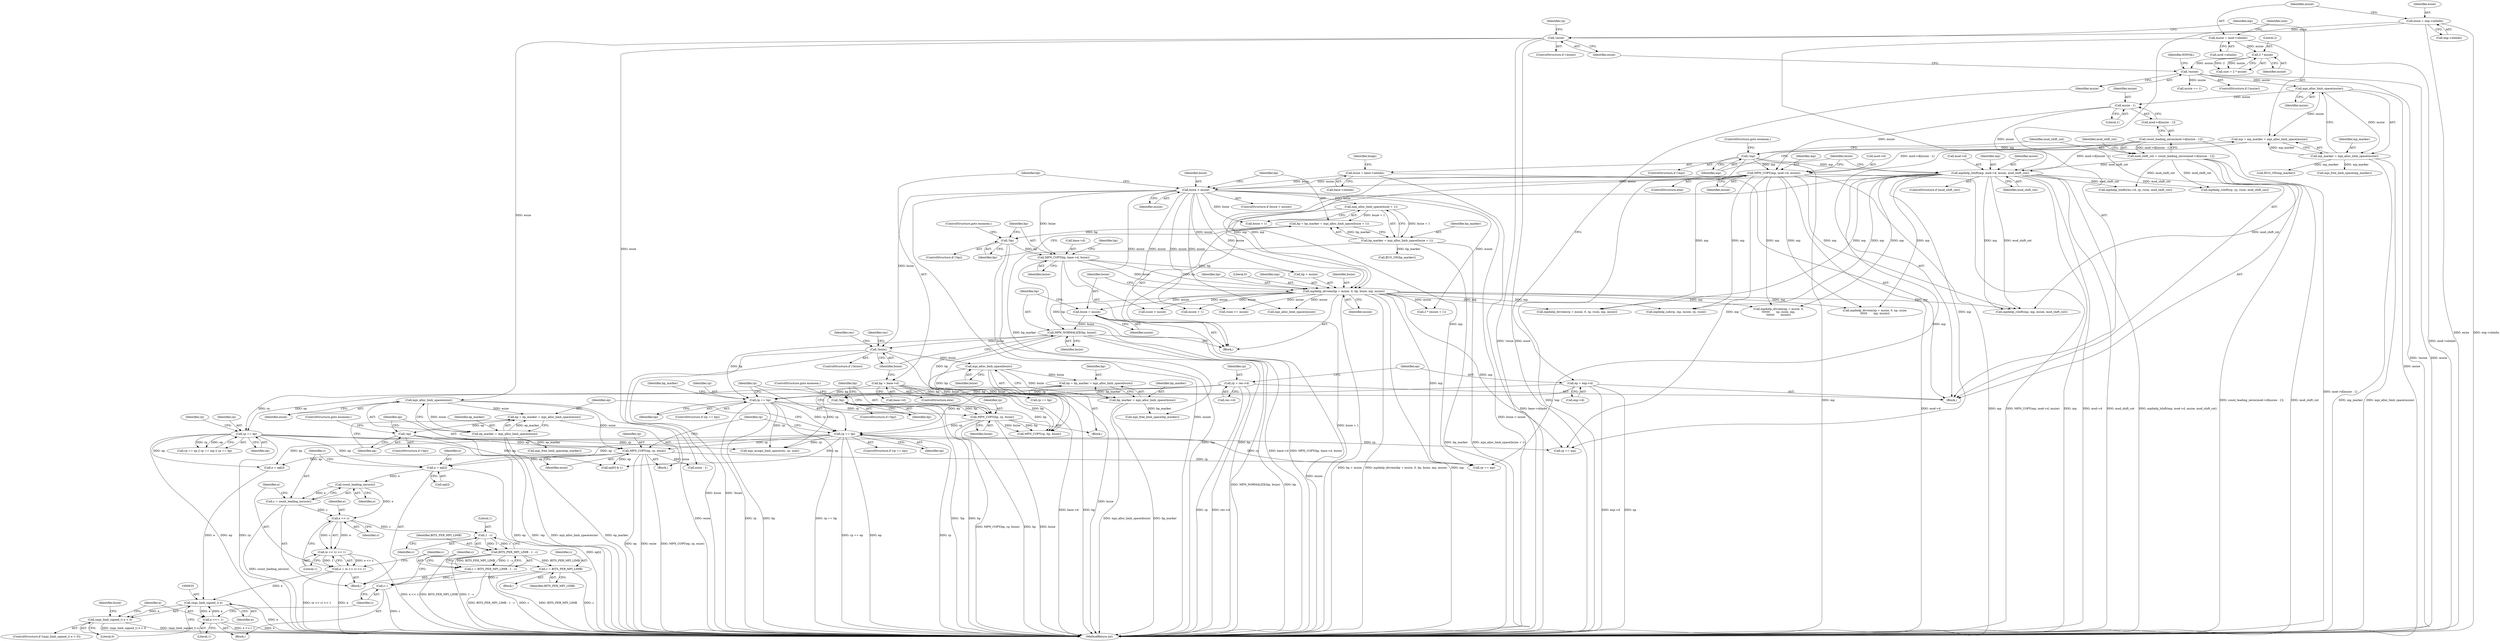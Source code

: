 digraph "0_linux_f5527fffff3f002b0a6b376163613b82f69de073@array" {
"1000513" [label="(Call,e = ep[i])"];
"1000435" [label="(Call,MPN_COPY(ep, rp, esize))"];
"1000432" [label="(Call,!ep)"];
"1000425" [label="(Call,ep = ep_marker = mpi_alloc_limb_space(esize))"];
"1000427" [label="(Call,ep_marker = mpi_alloc_limb_space(esize))"];
"1000429" [label="(Call,mpi_alloc_limb_space(esize))"];
"1000215" [label="(Call,!esize)"];
"1000173" [label="(Call,esize = exp->nlimbs)"];
"1000421" [label="(Call,rp == ep)"];
"1000400" [label="(Call,rp == bp)"];
"1000198" [label="(Call,rp = res->d)"];
"1000332" [label="(Call,bp = base->d)"];
"1000328" [label="(Call,MPN_NORMALIZE(bp, bsize))"];
"1000316" [label="(Call,mpihelp_divrem(bp + msize, 0, bp, bsize, mp, msize))"];
"1000310" [label="(Call,MPN_COPY(bp, base->d, bsize))"];
"1000307" [label="(Call,!bp)"];
"1000298" [label="(Call,bp = bp_marker = mpi_alloc_limb_space(bsize + 1))"];
"1000300" [label="(Call,bp_marker = mpi_alloc_limb_space(bsize + 1))"];
"1000302" [label="(Call,mpi_alloc_limb_space(bsize + 1))"];
"1000294" [label="(Call,bsize > msize)"];
"1000283" [label="(Call,bsize = base->nlimbs)"];
"1000277" [label="(Call,MPN_COPY(mp, mod->d, msize))"];
"1000254" [label="(Call,!mp)"];
"1000247" [label="(Call,mp = mp_marker = mpi_alloc_limb_space(msize))"];
"1000249" [label="(Call,mp_marker = mpi_alloc_limb_space(msize))"];
"1000251" [label="(Call,mpi_alloc_limb_space(msize))"];
"1000209" [label="(Call,!msize)"];
"1000185" [label="(Call,2 * msize)"];
"1000178" [label="(Call,msize = mod->nlimbs)"];
"1000259" [label="(Call,count_leading_zeros(mod->d[msize - 1]))"];
"1000264" [label="(Call,msize - 1)"];
"1000269" [label="(Call,mpihelp_lshift(mp, mod->d, msize, mod_shift_cnt))"];
"1000257" [label="(Call,mod_shift_cnt = count_leading_zeros(mod->d[msize - 1]))"];
"1000325" [label="(Call,bsize = msize)"];
"1000416" [label="(Call,MPN_COPY(bp, rp, bsize))"];
"1000413" [label="(Call,!bp)"];
"1000406" [label="(Call,bp = bp_marker = mpi_alloc_limb_space(bsize))"];
"1000408" [label="(Call,bp_marker = mpi_alloc_limb_space(bsize))"];
"1000410" [label="(Call,mpi_alloc_limb_space(bsize))"];
"1000338" [label="(Call,!bsize)"];
"1000203" [label="(Call,ep = exp->d)"];
"1000361" [label="(Call,rp == ep)"];
"1000520" [label="(Call,count_leading_zeros(e))"];
"1000518" [label="(Call,c = count_leading_zeros(e))"];
"1000525" [label="(Call,e << c)"];
"1000524" [label="(Call,(e << c) << 1)"];
"1000522" [label="(Call,e = (e << c) << 1)"];
"1000634" [label="(Call,(mpi_limb_signed_t) e)"];
"1000633" [label="(Call,(mpi_limb_signed_t) e < 0)"];
"1000705" [label="(Call,e <<= 1)"];
"1000533" [label="(Call,1 - c)"];
"1000531" [label="(Call,BITS_PER_MPI_LIMB - 1 - c)"];
"1000529" [label="(Call,c = BITS_PER_MPI_LIMB - 1 - c)"];
"1000708" [label="(Call,c--)"];
"1000722" [label="(Call,c = BITS_PER_MPI_LIMB)"];
"1000510" [label="(Call,esize - 1)"];
"1000297" [label="(Block,)"];
"1000310" [label="(Call,MPN_COPY(bp, base->d, bsize))"];
"1000839" [label="(Call,mpi_assign_limb_space(res, rp, size))"];
"1000318" [label="(Identifier,bp)"];
"1000333" [label="(Identifier,bp)"];
"1000633" [label="(Call,(mpi_limb_signed_t) e < 0)"];
"1000416" [label="(Call,MPN_COPY(bp, rp, bsize))"];
"1000427" [label="(Call,ep_marker = mpi_alloc_limb_space(esize))"];
"1000540" [label="(Block,)"];
"1000321" [label="(Identifier,bp)"];
"1000524" [label="(Call,(e << c) << 1)"];
"1000440" [label="(Call,rp == mp)"];
"1000324" [label="(Identifier,msize)"];
"1000708" [label="(Call,c--)"];
"1000434" [label="(ControlStructure,goto enomem;)"];
"1000420" [label="(ControlStructure,if (rp == ep))"];
"1000328" [label="(Call,MPN_NORMALIZE(bp, bsize))"];
"1000520" [label="(Call,count_leading_zeros(e))"];
"1000325" [label="(Call,bsize = msize)"];
"1000268" [label="(Identifier,mod_shift_cnt)"];
"1000337" [label="(ControlStructure,if (!bsize))"];
"1000264" [label="(Call,msize - 1)"];
"1000209" [label="(Call,!msize)"];
"1000312" [label="(Call,base->d)"];
"1000343" [label="(Identifier,res)"];
"1000295" [label="(Identifier,bsize)"];
"1000707" [label="(Literal,1)"];
"1000259" [label="(Call,count_leading_zeros(mod->d[msize - 1]))"];
"1000311" [label="(Identifier,bp)"];
"1000441" [label="(Identifier,rp)"];
"1000306" [label="(ControlStructure,if (!bp))"];
"1000293" [label="(ControlStructure,if (bsize > msize))"];
"1000681" [label="(Call,mpihelp_divrem(xp + msize, 0,\n\t\t\t\t\t\t\t       xp, xsize, mp,\n\t\t\t\t\t\t\t       msize))"];
"1000421" [label="(Call,rp == ep)"];
"1000706" [label="(Identifier,e)"];
"1000414" [label="(Identifier,bp)"];
"1000253" [label="(ControlStructure,if (!mp))"];
"1000248" [label="(Identifier,mp)"];
"1000730" [label="(Call,mpihelp_lshift(res->d, rp, rsize, mod_shift_cnt))"];
"1000515" [label="(Call,ep[i])"];
"1000608" [label="(Call,mpihelp_divrem(xp + msize, 0, xp, xsize,\n\t\t\t\t\t\t       mp, msize))"];
"1000724" [label="(Identifier,BITS_PER_MPI_LIMB)"];
"1000277" [label="(Call,MPN_COPY(mp, mod->d, msize))"];
"1000199" [label="(Identifier,rp)"];
"1000320" [label="(Literal,0)"];
"1000436" [label="(Identifier,ep)"];
"1000402" [label="(Identifier,bp)"];
"1000183" [label="(Call,size = 2 * msize)"];
"1000204" [label="(Identifier,ep)"];
"1000184" [label="(Identifier,size)"];
"1000428" [label="(Identifier,ep_marker)"];
"1000400" [label="(Call,rp == bp)"];
"1000535" [label="(Identifier,c)"];
"1000323" [label="(Identifier,mp)"];
"1000717" [label="(Call,e = ep[i])"];
"1000425" [label="(Call,ep = ep_marker = mpi_alloc_limb_space(esize))"];
"1000338" [label="(Call,!bsize)"];
"1000178" [label="(Call,msize = mod->nlimbs)"];
"1000723" [label="(Identifier,c)"];
"1000632" [label="(ControlStructure,if ((mpi_limb_signed_t) e < 0))"];
"1000437" [label="(Identifier,rp)"];
"1000422" [label="(Identifier,rp)"];
"1000317" [label="(Call,bp + msize)"];
"1000410" [label="(Call,mpi_alloc_limb_space(bsize))"];
"1000203" [label="(Call,ep = exp->d)"];
"1000432" [label="(Call,!ep)"];
"1000405" [label="(Identifier,bp_marker)"];
"1000255" [label="(Identifier,mp)"];
"1000187" [label="(Identifier,msize)"];
"1000413" [label="(Call,!bp)"];
"1000636" [label="(Identifier,e)"];
"1000332" [label="(Call,bp = base->d)"];
"1000528" [label="(Literal,1)"];
"1000294" [label="(Call,bsize > msize)"];
"1000604" [label="(Call,xsize > msize)"];
"1000539" [label="(Identifier,c)"];
"1000269" [label="(Call,mpihelp_lshift(mp, mod->d, msize, mod_shift_cnt))"];
"1000265" [label="(Identifier,msize)"];
"1000258" [label="(Identifier,mod_shift_cnt)"];
"1000302" [label="(Call,mpi_alloc_limb_space(bsize + 1))"];
"1000251" [label="(Call,mpi_alloc_limb_space(msize))"];
"1000360" [label="(Call,rp == ep || rp == mp || rp == bp)"];
"1000339" [label="(Identifier,bsize)"];
"1000500" [label="(Call,ep[0] & 1)"];
"1000174" [label="(Identifier,esize)"];
"1000518" [label="(Call,c = count_leading_zeros(e))"];
"1000530" [label="(Identifier,c)"];
"1000522" [label="(Call,e = (e << c) << 1)"];
"1000634" [label="(Call,(mpi_limb_signed_t) e)"];
"1000521" [label="(Identifier,e)"];
"1000423" [label="(Identifier,ep)"];
"1000215" [label="(Call,!esize)"];
"1000330" [label="(Identifier,bsize)"];
"1000300" [label="(Call,bp_marker = mpi_alloc_limb_space(bsize + 1))"];
"1000180" [label="(Call,mod->nlimbs)"];
"1000208" [label="(ControlStructure,if (!msize))"];
"1000361" [label="(Call,rp == ep)"];
"1000185" [label="(Call,2 * msize)"];
"1000802" [label="(Call,mpihelp_rshift(mp, mp, msize, mod_shift_cnt))"];
"1000275" [label="(Identifier,mod_shift_cnt)"];
"1000533" [label="(Call,1 - c)"];
"1000426" [label="(Identifier,ep)"];
"1000252" [label="(Identifier,msize)"];
"1000514" [label="(Identifier,e)"];
"1000368" [label="(Call,rp == bp)"];
"1000523" [label="(Identifier,e)"];
"1000770" [label="(Call,mpihelp_divrem(rp + msize, 0, rp, rsize, mp, msize))"];
"1000362" [label="(Identifier,rp)"];
"1000399" [label="(ControlStructure,if (rp == bp))"];
"1000267" [label="(ControlStructure,if (mod_shift_cnt))"];
"1000460" [label="(Call,MPN_COPY(rp, bp, bsize))"];
"1000424" [label="(Block,)"];
"1000531" [label="(Call,BITS_PER_MPI_LIMB - 1 - c)"];
"1000279" [label="(Call,mod->d)"];
"1000213" [label="(Identifier,EINVAL)"];
"1000534" [label="(Literal,1)"];
"1000433" [label="(Identifier,ep)"];
"1000418" [label="(Identifier,rp)"];
"1000637" [label="(Literal,0)"];
"1000283" [label="(Call,bsize = base->nlimbs)"];
"1000200" [label="(Call,res->d)"];
"1000315" [label="(Identifier,bsize)"];
"1000431" [label="(ControlStructure,if (!ep))"];
"1000401" [label="(Identifier,rp)"];
"1000210" [label="(Identifier,msize)"];
"1000407" [label="(Identifier,bp)"];
"1000366" [label="(Identifier,rp)"];
"1000276" [label="(ControlStructure,else)"];
"1000355" [label="(Identifier,res)"];
"1000301" [label="(Identifier,bp_marker)"];
"1000303" [label="(Call,bsize + 1)"];
"1000334" [label="(Call,base->d)"];
"1000220" [label="(Identifier,rp)"];
"1000444" [label="(Call,BUG_ON(mp_marker))"];
"1000299" [label="(Identifier,bp)"];
"1000403" [label="(Block,)"];
"1000766" [label="(Call,rsize >= msize)"];
"1000412" [label="(ControlStructure,if (!bp))"];
"1000298" [label="(Call,bp = bp_marker = mpi_alloc_limb_space(bsize + 1))"];
"1000408" [label="(Call,bp_marker = mpi_alloc_limb_space(bsize))"];
"1000205" [label="(Call,exp->d)"];
"1000526" [label="(Identifier,e)"];
"1000247" [label="(Call,mp = mp_marker = mpi_alloc_limb_space(msize))"];
"1000529" [label="(Call,c = BITS_PER_MPI_LIMB - 1 - c)"];
"1000316" [label="(Call,mpihelp_divrem(bp + msize, 0, bp, bsize, mp, msize))"];
"1000417" [label="(Identifier,bp)"];
"1000430" [label="(Identifier,esize)"];
"1000124" [label="(Block,)"];
"1000179" [label="(Identifier,msize)"];
"1000450" [label="(Call,mpi_alloc_limb_space(msize))"];
"1000296" [label="(Identifier,msize)"];
"1000513" [label="(Call,e = ep[i])"];
"1000271" [label="(Call,mod->d)"];
"1000527" [label="(Identifier,c)"];
"1000532" [label="(Identifier,BITS_PER_MPI_LIMB)"];
"1000722" [label="(Call,c = BITS_PER_MPI_LIMB)"];
"1000216" [label="(Identifier,esize)"];
"1000807" [label="(Call,mpihelp_sub(rp, mp, msize, rp, rsize))"];
"1000525" [label="(Call,e << c)"];
"1000641" [label="(Identifier,bsize)"];
"1000309" [label="(ControlStructure,goto enomem;)"];
"1000278" [label="(Identifier,mp)"];
"1000331" [label="(ControlStructure,else)"];
"1000429" [label="(Call,mpi_alloc_limb_space(esize))"];
"1000175" [label="(Call,exp->nlimbs)"];
"1000438" [label="(Identifier,esize)"];
"1000705" [label="(Call,e <<= 1)"];
"1000250" [label="(Identifier,mp_marker)"];
"1000784" [label="(Call,mpihelp_rshift(rp, rp, rsize, mod_shift_cnt))"];
"1000365" [label="(Call,rp == mp)"];
"1000260" [label="(Call,mod->d[msize - 1])"];
"1000411" [label="(Identifier,bsize)"];
"1000482" [label="(Call,2 * (msize + 1))"];
"1000435" [label="(Call,MPN_COPY(ep, rp, esize))"];
"1000329" [label="(Identifier,bp)"];
"1000186" [label="(Literal,2)"];
"1000256" [label="(ControlStructure,goto enomem;)"];
"1000406" [label="(Call,bp = bp_marker = mpi_alloc_limb_space(bsize))"];
"1000519" [label="(Identifier,c)"];
"1000853" [label="(Call,mpi_free_limb_space(ep_marker))"];
"1000270" [label="(Identifier,mp)"];
"1000173" [label="(Call,esize = exp->nlimbs)"];
"1000322" [label="(Identifier,bsize)"];
"1000198" [label="(Call,rp = res->d)"];
"1000484" [label="(Call,msize + 1)"];
"1000404" [label="(Call,BUG_ON(bp_marker))"];
"1000257" [label="(Call,mod_shift_cnt = count_leading_zeros(mod->d[msize - 1]))"];
"1000326" [label="(Identifier,bsize)"];
"1000363" [label="(Identifier,ep)"];
"1000307" [label="(Call,!bp)"];
"1000470" [label="(Block,)"];
"1000284" [label="(Identifier,bsize)"];
"1000409" [label="(Identifier,bp_marker)"];
"1000849" [label="(Call,mpi_free_limb_space(bp_marker))"];
"1000214" [label="(ControlStructure,if (!esize))"];
"1000266" [label="(Literal,1)"];
"1000865" [label="(MethodReturn,int)"];
"1000249" [label="(Call,mp_marker = mpi_alloc_limb_space(msize))"];
"1000229" [label="(Call,msize == 1)"];
"1000285" [label="(Call,base->nlimbs)"];
"1000327" [label="(Identifier,msize)"];
"1000308" [label="(Identifier,bp)"];
"1000415" [label="(ControlStructure,goto enomem;)"];
"1000845" [label="(Call,mpi_free_limb_space(mp_marker))"];
"1000537" [label="(Block,)"];
"1000289" [label="(Identifier,bsign)"];
"1000419" [label="(Identifier,bsize)"];
"1000254" [label="(Call,!mp)"];
"1000274" [label="(Identifier,msize)"];
"1000709" [label="(Identifier,c)"];
"1000282" [label="(Identifier,msize)"];
"1000513" -> "1000470"  [label="AST: "];
"1000513" -> "1000515"  [label="CFG: "];
"1000514" -> "1000513"  [label="AST: "];
"1000515" -> "1000513"  [label="AST: "];
"1000519" -> "1000513"  [label="CFG: "];
"1000513" -> "1000865"  [label="DDG: ep[i]"];
"1000435" -> "1000513"  [label="DDG: ep"];
"1000421" -> "1000513"  [label="DDG: ep"];
"1000361" -> "1000513"  [label="DDG: ep"];
"1000513" -> "1000520"  [label="DDG: e"];
"1000435" -> "1000424"  [label="AST: "];
"1000435" -> "1000438"  [label="CFG: "];
"1000436" -> "1000435"  [label="AST: "];
"1000437" -> "1000435"  [label="AST: "];
"1000438" -> "1000435"  [label="AST: "];
"1000441" -> "1000435"  [label="CFG: "];
"1000435" -> "1000865"  [label="DDG: ep"];
"1000435" -> "1000865"  [label="DDG: esize"];
"1000435" -> "1000865"  [label="DDG: MPN_COPY(ep, rp, esize)"];
"1000432" -> "1000435"  [label="DDG: ep"];
"1000421" -> "1000435"  [label="DDG: rp"];
"1000429" -> "1000435"  [label="DDG: esize"];
"1000435" -> "1000440"  [label="DDG: rp"];
"1000435" -> "1000500"  [label="DDG: ep"];
"1000435" -> "1000510"  [label="DDG: esize"];
"1000435" -> "1000717"  [label="DDG: ep"];
"1000432" -> "1000431"  [label="AST: "];
"1000432" -> "1000433"  [label="CFG: "];
"1000433" -> "1000432"  [label="AST: "];
"1000434" -> "1000432"  [label="CFG: "];
"1000436" -> "1000432"  [label="CFG: "];
"1000432" -> "1000865"  [label="DDG: !ep"];
"1000432" -> "1000865"  [label="DDG: ep"];
"1000425" -> "1000432"  [label="DDG: ep"];
"1000425" -> "1000424"  [label="AST: "];
"1000425" -> "1000427"  [label="CFG: "];
"1000426" -> "1000425"  [label="AST: "];
"1000427" -> "1000425"  [label="AST: "];
"1000433" -> "1000425"  [label="CFG: "];
"1000427" -> "1000425"  [label="DDG: ep_marker"];
"1000429" -> "1000425"  [label="DDG: esize"];
"1000427" -> "1000429"  [label="CFG: "];
"1000428" -> "1000427"  [label="AST: "];
"1000429" -> "1000427"  [label="AST: "];
"1000427" -> "1000865"  [label="DDG: ep_marker"];
"1000427" -> "1000865"  [label="DDG: mpi_alloc_limb_space(esize)"];
"1000429" -> "1000427"  [label="DDG: esize"];
"1000427" -> "1000853"  [label="DDG: ep_marker"];
"1000429" -> "1000430"  [label="CFG: "];
"1000430" -> "1000429"  [label="AST: "];
"1000429" -> "1000865"  [label="DDG: esize"];
"1000215" -> "1000429"  [label="DDG: esize"];
"1000215" -> "1000214"  [label="AST: "];
"1000215" -> "1000216"  [label="CFG: "];
"1000216" -> "1000215"  [label="AST: "];
"1000220" -> "1000215"  [label="CFG: "];
"1000248" -> "1000215"  [label="CFG: "];
"1000215" -> "1000865"  [label="DDG: esize"];
"1000215" -> "1000865"  [label="DDG: !esize"];
"1000173" -> "1000215"  [label="DDG: esize"];
"1000215" -> "1000510"  [label="DDG: esize"];
"1000173" -> "1000124"  [label="AST: "];
"1000173" -> "1000175"  [label="CFG: "];
"1000174" -> "1000173"  [label="AST: "];
"1000175" -> "1000173"  [label="AST: "];
"1000179" -> "1000173"  [label="CFG: "];
"1000173" -> "1000865"  [label="DDG: exp->nlimbs"];
"1000173" -> "1000865"  [label="DDG: esize"];
"1000421" -> "1000420"  [label="AST: "];
"1000421" -> "1000423"  [label="CFG: "];
"1000422" -> "1000421"  [label="AST: "];
"1000423" -> "1000421"  [label="AST: "];
"1000426" -> "1000421"  [label="CFG: "];
"1000441" -> "1000421"  [label="CFG: "];
"1000421" -> "1000865"  [label="DDG: ep"];
"1000421" -> "1000865"  [label="DDG: rp"];
"1000421" -> "1000865"  [label="DDG: rp == ep"];
"1000400" -> "1000421"  [label="DDG: rp"];
"1000416" -> "1000421"  [label="DDG: rp"];
"1000203" -> "1000421"  [label="DDG: ep"];
"1000421" -> "1000440"  [label="DDG: rp"];
"1000421" -> "1000500"  [label="DDG: ep"];
"1000421" -> "1000717"  [label="DDG: ep"];
"1000421" -> "1000839"  [label="DDG: rp"];
"1000400" -> "1000399"  [label="AST: "];
"1000400" -> "1000402"  [label="CFG: "];
"1000401" -> "1000400"  [label="AST: "];
"1000402" -> "1000400"  [label="AST: "];
"1000405" -> "1000400"  [label="CFG: "];
"1000422" -> "1000400"  [label="CFG: "];
"1000400" -> "1000865"  [label="DDG: rp"];
"1000400" -> "1000865"  [label="DDG: bp"];
"1000400" -> "1000865"  [label="DDG: rp == bp"];
"1000198" -> "1000400"  [label="DDG: rp"];
"1000332" -> "1000400"  [label="DDG: bp"];
"1000328" -> "1000400"  [label="DDG: bp"];
"1000400" -> "1000416"  [label="DDG: rp"];
"1000400" -> "1000460"  [label="DDG: bp"];
"1000400" -> "1000839"  [label="DDG: rp"];
"1000198" -> "1000124"  [label="AST: "];
"1000198" -> "1000200"  [label="CFG: "];
"1000199" -> "1000198"  [label="AST: "];
"1000200" -> "1000198"  [label="AST: "];
"1000204" -> "1000198"  [label="CFG: "];
"1000198" -> "1000865"  [label="DDG: res->d"];
"1000198" -> "1000865"  [label="DDG: rp"];
"1000198" -> "1000361"  [label="DDG: rp"];
"1000198" -> "1000839"  [label="DDG: rp"];
"1000332" -> "1000331"  [label="AST: "];
"1000332" -> "1000334"  [label="CFG: "];
"1000333" -> "1000332"  [label="AST: "];
"1000334" -> "1000332"  [label="AST: "];
"1000339" -> "1000332"  [label="CFG: "];
"1000332" -> "1000865"  [label="DDG: base->d"];
"1000332" -> "1000865"  [label="DDG: bp"];
"1000332" -> "1000368"  [label="DDG: bp"];
"1000332" -> "1000460"  [label="DDG: bp"];
"1000328" -> "1000297"  [label="AST: "];
"1000328" -> "1000330"  [label="CFG: "];
"1000329" -> "1000328"  [label="AST: "];
"1000330" -> "1000328"  [label="AST: "];
"1000339" -> "1000328"  [label="CFG: "];
"1000328" -> "1000865"  [label="DDG: MPN_NORMALIZE(bp, bsize)"];
"1000328" -> "1000865"  [label="DDG: bp"];
"1000316" -> "1000328"  [label="DDG: bp"];
"1000325" -> "1000328"  [label="DDG: bsize"];
"1000328" -> "1000338"  [label="DDG: bsize"];
"1000328" -> "1000368"  [label="DDG: bp"];
"1000328" -> "1000460"  [label="DDG: bp"];
"1000316" -> "1000297"  [label="AST: "];
"1000316" -> "1000324"  [label="CFG: "];
"1000317" -> "1000316"  [label="AST: "];
"1000320" -> "1000316"  [label="AST: "];
"1000321" -> "1000316"  [label="AST: "];
"1000322" -> "1000316"  [label="AST: "];
"1000323" -> "1000316"  [label="AST: "];
"1000324" -> "1000316"  [label="AST: "];
"1000326" -> "1000316"  [label="CFG: "];
"1000316" -> "1000865"  [label="DDG: mpihelp_divrem(bp + msize, 0, bp, bsize, mp, msize)"];
"1000316" -> "1000865"  [label="DDG: mp"];
"1000316" -> "1000865"  [label="DDG: bp + msize"];
"1000310" -> "1000316"  [label="DDG: bp"];
"1000310" -> "1000316"  [label="DDG: bsize"];
"1000294" -> "1000316"  [label="DDG: msize"];
"1000277" -> "1000316"  [label="DDG: mp"];
"1000269" -> "1000316"  [label="DDG: mp"];
"1000316" -> "1000325"  [label="DDG: msize"];
"1000316" -> "1000365"  [label="DDG: mp"];
"1000316" -> "1000440"  [label="DDG: mp"];
"1000316" -> "1000450"  [label="DDG: msize"];
"1000316" -> "1000482"  [label="DDG: msize"];
"1000316" -> "1000484"  [label="DDG: msize"];
"1000316" -> "1000604"  [label="DDG: msize"];
"1000316" -> "1000608"  [label="DDG: mp"];
"1000316" -> "1000681"  [label="DDG: mp"];
"1000316" -> "1000766"  [label="DDG: msize"];
"1000316" -> "1000770"  [label="DDG: mp"];
"1000316" -> "1000802"  [label="DDG: mp"];
"1000316" -> "1000807"  [label="DDG: mp"];
"1000310" -> "1000297"  [label="AST: "];
"1000310" -> "1000315"  [label="CFG: "];
"1000311" -> "1000310"  [label="AST: "];
"1000312" -> "1000310"  [label="AST: "];
"1000315" -> "1000310"  [label="AST: "];
"1000318" -> "1000310"  [label="CFG: "];
"1000310" -> "1000865"  [label="DDG: MPN_COPY(bp, base->d, bsize)"];
"1000310" -> "1000865"  [label="DDG: base->d"];
"1000307" -> "1000310"  [label="DDG: bp"];
"1000294" -> "1000310"  [label="DDG: bsize"];
"1000310" -> "1000317"  [label="DDG: bp"];
"1000307" -> "1000306"  [label="AST: "];
"1000307" -> "1000308"  [label="CFG: "];
"1000308" -> "1000307"  [label="AST: "];
"1000309" -> "1000307"  [label="CFG: "];
"1000311" -> "1000307"  [label="CFG: "];
"1000307" -> "1000865"  [label="DDG: !bp"];
"1000307" -> "1000865"  [label="DDG: bp"];
"1000298" -> "1000307"  [label="DDG: bp"];
"1000298" -> "1000297"  [label="AST: "];
"1000298" -> "1000300"  [label="CFG: "];
"1000299" -> "1000298"  [label="AST: "];
"1000300" -> "1000298"  [label="AST: "];
"1000308" -> "1000298"  [label="CFG: "];
"1000300" -> "1000298"  [label="DDG: bp_marker"];
"1000302" -> "1000298"  [label="DDG: bsize + 1"];
"1000300" -> "1000302"  [label="CFG: "];
"1000301" -> "1000300"  [label="AST: "];
"1000302" -> "1000300"  [label="AST: "];
"1000300" -> "1000865"  [label="DDG: bp_marker"];
"1000300" -> "1000865"  [label="DDG: mpi_alloc_limb_space(bsize + 1)"];
"1000302" -> "1000300"  [label="DDG: bsize + 1"];
"1000300" -> "1000404"  [label="DDG: bp_marker"];
"1000300" -> "1000849"  [label="DDG: bp_marker"];
"1000302" -> "1000303"  [label="CFG: "];
"1000303" -> "1000302"  [label="AST: "];
"1000302" -> "1000865"  [label="DDG: bsize + 1"];
"1000294" -> "1000302"  [label="DDG: bsize"];
"1000294" -> "1000293"  [label="AST: "];
"1000294" -> "1000296"  [label="CFG: "];
"1000295" -> "1000294"  [label="AST: "];
"1000296" -> "1000294"  [label="AST: "];
"1000299" -> "1000294"  [label="CFG: "];
"1000333" -> "1000294"  [label="CFG: "];
"1000294" -> "1000865"  [label="DDG: bsize > msize"];
"1000294" -> "1000865"  [label="DDG: msize"];
"1000283" -> "1000294"  [label="DDG: bsize"];
"1000277" -> "1000294"  [label="DDG: msize"];
"1000269" -> "1000294"  [label="DDG: msize"];
"1000294" -> "1000303"  [label="DDG: bsize"];
"1000294" -> "1000317"  [label="DDG: msize"];
"1000294" -> "1000338"  [label="DDG: bsize"];
"1000294" -> "1000450"  [label="DDG: msize"];
"1000294" -> "1000482"  [label="DDG: msize"];
"1000294" -> "1000484"  [label="DDG: msize"];
"1000294" -> "1000604"  [label="DDG: msize"];
"1000294" -> "1000766"  [label="DDG: msize"];
"1000283" -> "1000124"  [label="AST: "];
"1000283" -> "1000285"  [label="CFG: "];
"1000284" -> "1000283"  [label="AST: "];
"1000285" -> "1000283"  [label="AST: "];
"1000289" -> "1000283"  [label="CFG: "];
"1000283" -> "1000865"  [label="DDG: base->nlimbs"];
"1000277" -> "1000276"  [label="AST: "];
"1000277" -> "1000282"  [label="CFG: "];
"1000278" -> "1000277"  [label="AST: "];
"1000279" -> "1000277"  [label="AST: "];
"1000282" -> "1000277"  [label="AST: "];
"1000284" -> "1000277"  [label="CFG: "];
"1000277" -> "1000865"  [label="DDG: mp"];
"1000277" -> "1000865"  [label="DDG: MPN_COPY(mp, mod->d, msize)"];
"1000277" -> "1000865"  [label="DDG: mod->d"];
"1000254" -> "1000277"  [label="DDG: mp"];
"1000259" -> "1000277"  [label="DDG: mod->d[msize - 1]"];
"1000264" -> "1000277"  [label="DDG: msize"];
"1000277" -> "1000365"  [label="DDG: mp"];
"1000277" -> "1000440"  [label="DDG: mp"];
"1000277" -> "1000608"  [label="DDG: mp"];
"1000277" -> "1000681"  [label="DDG: mp"];
"1000277" -> "1000770"  [label="DDG: mp"];
"1000277" -> "1000802"  [label="DDG: mp"];
"1000277" -> "1000807"  [label="DDG: mp"];
"1000254" -> "1000253"  [label="AST: "];
"1000254" -> "1000255"  [label="CFG: "];
"1000255" -> "1000254"  [label="AST: "];
"1000256" -> "1000254"  [label="CFG: "];
"1000258" -> "1000254"  [label="CFG: "];
"1000254" -> "1000865"  [label="DDG: mp"];
"1000254" -> "1000865"  [label="DDG: !mp"];
"1000247" -> "1000254"  [label="DDG: mp"];
"1000254" -> "1000269"  [label="DDG: mp"];
"1000247" -> "1000124"  [label="AST: "];
"1000247" -> "1000249"  [label="CFG: "];
"1000248" -> "1000247"  [label="AST: "];
"1000249" -> "1000247"  [label="AST: "];
"1000255" -> "1000247"  [label="CFG: "];
"1000249" -> "1000247"  [label="DDG: mp_marker"];
"1000251" -> "1000247"  [label="DDG: msize"];
"1000249" -> "1000251"  [label="CFG: "];
"1000250" -> "1000249"  [label="AST: "];
"1000251" -> "1000249"  [label="AST: "];
"1000249" -> "1000865"  [label="DDG: mpi_alloc_limb_space(msize)"];
"1000249" -> "1000865"  [label="DDG: mp_marker"];
"1000251" -> "1000249"  [label="DDG: msize"];
"1000249" -> "1000444"  [label="DDG: mp_marker"];
"1000249" -> "1000845"  [label="DDG: mp_marker"];
"1000251" -> "1000252"  [label="CFG: "];
"1000252" -> "1000251"  [label="AST: "];
"1000251" -> "1000865"  [label="DDG: msize"];
"1000209" -> "1000251"  [label="DDG: msize"];
"1000251" -> "1000264"  [label="DDG: msize"];
"1000209" -> "1000208"  [label="AST: "];
"1000209" -> "1000210"  [label="CFG: "];
"1000210" -> "1000209"  [label="AST: "];
"1000213" -> "1000209"  [label="CFG: "];
"1000216" -> "1000209"  [label="CFG: "];
"1000209" -> "1000865"  [label="DDG: !msize"];
"1000209" -> "1000865"  [label="DDG: msize"];
"1000185" -> "1000209"  [label="DDG: msize"];
"1000209" -> "1000229"  [label="DDG: msize"];
"1000185" -> "1000183"  [label="AST: "];
"1000185" -> "1000187"  [label="CFG: "];
"1000186" -> "1000185"  [label="AST: "];
"1000187" -> "1000185"  [label="AST: "];
"1000183" -> "1000185"  [label="CFG: "];
"1000185" -> "1000183"  [label="DDG: 2"];
"1000185" -> "1000183"  [label="DDG: msize"];
"1000178" -> "1000185"  [label="DDG: msize"];
"1000178" -> "1000124"  [label="AST: "];
"1000178" -> "1000180"  [label="CFG: "];
"1000179" -> "1000178"  [label="AST: "];
"1000180" -> "1000178"  [label="AST: "];
"1000184" -> "1000178"  [label="CFG: "];
"1000178" -> "1000865"  [label="DDG: mod->nlimbs"];
"1000259" -> "1000257"  [label="AST: "];
"1000259" -> "1000260"  [label="CFG: "];
"1000260" -> "1000259"  [label="AST: "];
"1000257" -> "1000259"  [label="CFG: "];
"1000259" -> "1000865"  [label="DDG: mod->d[msize - 1]"];
"1000259" -> "1000257"  [label="DDG: mod->d[msize - 1]"];
"1000259" -> "1000269"  [label="DDG: mod->d[msize - 1]"];
"1000264" -> "1000260"  [label="AST: "];
"1000264" -> "1000266"  [label="CFG: "];
"1000265" -> "1000264"  [label="AST: "];
"1000266" -> "1000264"  [label="AST: "];
"1000260" -> "1000264"  [label="CFG: "];
"1000264" -> "1000269"  [label="DDG: msize"];
"1000269" -> "1000267"  [label="AST: "];
"1000269" -> "1000275"  [label="CFG: "];
"1000270" -> "1000269"  [label="AST: "];
"1000271" -> "1000269"  [label="AST: "];
"1000274" -> "1000269"  [label="AST: "];
"1000275" -> "1000269"  [label="AST: "];
"1000284" -> "1000269"  [label="CFG: "];
"1000269" -> "1000865"  [label="DDG: mod_shift_cnt"];
"1000269" -> "1000865"  [label="DDG: mpihelp_lshift(mp, mod->d, msize, mod_shift_cnt)"];
"1000269" -> "1000865"  [label="DDG: mp"];
"1000269" -> "1000865"  [label="DDG: mod->d"];
"1000257" -> "1000269"  [label="DDG: mod_shift_cnt"];
"1000269" -> "1000365"  [label="DDG: mp"];
"1000269" -> "1000440"  [label="DDG: mp"];
"1000269" -> "1000608"  [label="DDG: mp"];
"1000269" -> "1000681"  [label="DDG: mp"];
"1000269" -> "1000730"  [label="DDG: mod_shift_cnt"];
"1000269" -> "1000770"  [label="DDG: mp"];
"1000269" -> "1000784"  [label="DDG: mod_shift_cnt"];
"1000269" -> "1000802"  [label="DDG: mp"];
"1000269" -> "1000802"  [label="DDG: mod_shift_cnt"];
"1000269" -> "1000807"  [label="DDG: mp"];
"1000257" -> "1000124"  [label="AST: "];
"1000258" -> "1000257"  [label="AST: "];
"1000268" -> "1000257"  [label="CFG: "];
"1000257" -> "1000865"  [label="DDG: count_leading_zeros(mod->d[msize - 1])"];
"1000257" -> "1000865"  [label="DDG: mod_shift_cnt"];
"1000257" -> "1000730"  [label="DDG: mod_shift_cnt"];
"1000257" -> "1000784"  [label="DDG: mod_shift_cnt"];
"1000257" -> "1000802"  [label="DDG: mod_shift_cnt"];
"1000325" -> "1000297"  [label="AST: "];
"1000325" -> "1000327"  [label="CFG: "];
"1000326" -> "1000325"  [label="AST: "];
"1000327" -> "1000325"  [label="AST: "];
"1000329" -> "1000325"  [label="CFG: "];
"1000325" -> "1000865"  [label="DDG: msize"];
"1000416" -> "1000403"  [label="AST: "];
"1000416" -> "1000419"  [label="CFG: "];
"1000417" -> "1000416"  [label="AST: "];
"1000418" -> "1000416"  [label="AST: "];
"1000419" -> "1000416"  [label="AST: "];
"1000422" -> "1000416"  [label="CFG: "];
"1000416" -> "1000865"  [label="DDG: MPN_COPY(bp, rp, bsize)"];
"1000416" -> "1000865"  [label="DDG: bp"];
"1000416" -> "1000865"  [label="DDG: bsize"];
"1000413" -> "1000416"  [label="DDG: bp"];
"1000410" -> "1000416"  [label="DDG: bsize"];
"1000416" -> "1000460"  [label="DDG: bp"];
"1000416" -> "1000460"  [label="DDG: bsize"];
"1000413" -> "1000412"  [label="AST: "];
"1000413" -> "1000414"  [label="CFG: "];
"1000414" -> "1000413"  [label="AST: "];
"1000415" -> "1000413"  [label="CFG: "];
"1000417" -> "1000413"  [label="CFG: "];
"1000413" -> "1000865"  [label="DDG: bp"];
"1000413" -> "1000865"  [label="DDG: !bp"];
"1000406" -> "1000413"  [label="DDG: bp"];
"1000406" -> "1000403"  [label="AST: "];
"1000406" -> "1000408"  [label="CFG: "];
"1000407" -> "1000406"  [label="AST: "];
"1000408" -> "1000406"  [label="AST: "];
"1000414" -> "1000406"  [label="CFG: "];
"1000408" -> "1000406"  [label="DDG: bp_marker"];
"1000410" -> "1000406"  [label="DDG: bsize"];
"1000408" -> "1000410"  [label="CFG: "];
"1000409" -> "1000408"  [label="AST: "];
"1000410" -> "1000408"  [label="AST: "];
"1000408" -> "1000865"  [label="DDG: bp_marker"];
"1000408" -> "1000865"  [label="DDG: mpi_alloc_limb_space(bsize)"];
"1000410" -> "1000408"  [label="DDG: bsize"];
"1000408" -> "1000849"  [label="DDG: bp_marker"];
"1000410" -> "1000411"  [label="CFG: "];
"1000411" -> "1000410"  [label="AST: "];
"1000410" -> "1000865"  [label="DDG: bsize"];
"1000338" -> "1000410"  [label="DDG: bsize"];
"1000338" -> "1000337"  [label="AST: "];
"1000338" -> "1000339"  [label="CFG: "];
"1000339" -> "1000338"  [label="AST: "];
"1000343" -> "1000338"  [label="CFG: "];
"1000355" -> "1000338"  [label="CFG: "];
"1000338" -> "1000865"  [label="DDG: bsize"];
"1000338" -> "1000865"  [label="DDG: !bsize"];
"1000338" -> "1000460"  [label="DDG: bsize"];
"1000203" -> "1000124"  [label="AST: "];
"1000203" -> "1000205"  [label="CFG: "];
"1000204" -> "1000203"  [label="AST: "];
"1000205" -> "1000203"  [label="AST: "];
"1000210" -> "1000203"  [label="CFG: "];
"1000203" -> "1000865"  [label="DDG: exp->d"];
"1000203" -> "1000865"  [label="DDG: ep"];
"1000203" -> "1000361"  [label="DDG: ep"];
"1000361" -> "1000360"  [label="AST: "];
"1000361" -> "1000363"  [label="CFG: "];
"1000362" -> "1000361"  [label="AST: "];
"1000363" -> "1000361"  [label="AST: "];
"1000366" -> "1000361"  [label="CFG: "];
"1000360" -> "1000361"  [label="CFG: "];
"1000361" -> "1000865"  [label="DDG: rp"];
"1000361" -> "1000865"  [label="DDG: ep"];
"1000361" -> "1000360"  [label="DDG: rp"];
"1000361" -> "1000360"  [label="DDG: ep"];
"1000361" -> "1000365"  [label="DDG: rp"];
"1000361" -> "1000500"  [label="DDG: ep"];
"1000361" -> "1000717"  [label="DDG: ep"];
"1000361" -> "1000839"  [label="DDG: rp"];
"1000520" -> "1000518"  [label="AST: "];
"1000520" -> "1000521"  [label="CFG: "];
"1000521" -> "1000520"  [label="AST: "];
"1000518" -> "1000520"  [label="CFG: "];
"1000520" -> "1000518"  [label="DDG: e"];
"1000520" -> "1000525"  [label="DDG: e"];
"1000518" -> "1000470"  [label="AST: "];
"1000519" -> "1000518"  [label="AST: "];
"1000523" -> "1000518"  [label="CFG: "];
"1000518" -> "1000865"  [label="DDG: count_leading_zeros(e)"];
"1000518" -> "1000525"  [label="DDG: c"];
"1000525" -> "1000524"  [label="AST: "];
"1000525" -> "1000527"  [label="CFG: "];
"1000526" -> "1000525"  [label="AST: "];
"1000527" -> "1000525"  [label="AST: "];
"1000528" -> "1000525"  [label="CFG: "];
"1000525" -> "1000524"  [label="DDG: e"];
"1000525" -> "1000524"  [label="DDG: c"];
"1000525" -> "1000533"  [label="DDG: c"];
"1000524" -> "1000522"  [label="AST: "];
"1000524" -> "1000528"  [label="CFG: "];
"1000528" -> "1000524"  [label="AST: "];
"1000522" -> "1000524"  [label="CFG: "];
"1000524" -> "1000865"  [label="DDG: e << c"];
"1000524" -> "1000522"  [label="DDG: e << c"];
"1000524" -> "1000522"  [label="DDG: 1"];
"1000522" -> "1000470"  [label="AST: "];
"1000523" -> "1000522"  [label="AST: "];
"1000530" -> "1000522"  [label="CFG: "];
"1000522" -> "1000865"  [label="DDG: (e << c) << 1"];
"1000522" -> "1000865"  [label="DDG: e"];
"1000522" -> "1000634"  [label="DDG: e"];
"1000634" -> "1000633"  [label="AST: "];
"1000634" -> "1000636"  [label="CFG: "];
"1000635" -> "1000634"  [label="AST: "];
"1000636" -> "1000634"  [label="AST: "];
"1000637" -> "1000634"  [label="CFG: "];
"1000634" -> "1000865"  [label="DDG: e"];
"1000634" -> "1000633"  [label="DDG: e"];
"1000705" -> "1000634"  [label="DDG: e"];
"1000717" -> "1000634"  [label="DDG: e"];
"1000634" -> "1000705"  [label="DDG: e"];
"1000633" -> "1000632"  [label="AST: "];
"1000633" -> "1000637"  [label="CFG: "];
"1000637" -> "1000633"  [label="AST: "];
"1000641" -> "1000633"  [label="CFG: "];
"1000706" -> "1000633"  [label="CFG: "];
"1000633" -> "1000865"  [label="DDG: (mpi_limb_signed_t) e < 0"];
"1000633" -> "1000865"  [label="DDG: (mpi_limb_signed_t) e"];
"1000705" -> "1000540"  [label="AST: "];
"1000705" -> "1000707"  [label="CFG: "];
"1000706" -> "1000705"  [label="AST: "];
"1000707" -> "1000705"  [label="AST: "];
"1000709" -> "1000705"  [label="CFG: "];
"1000705" -> "1000865"  [label="DDG: e"];
"1000705" -> "1000865"  [label="DDG: e <<= 1"];
"1000533" -> "1000531"  [label="AST: "];
"1000533" -> "1000535"  [label="CFG: "];
"1000534" -> "1000533"  [label="AST: "];
"1000535" -> "1000533"  [label="AST: "];
"1000531" -> "1000533"  [label="CFG: "];
"1000533" -> "1000531"  [label="DDG: 1"];
"1000533" -> "1000531"  [label="DDG: c"];
"1000531" -> "1000529"  [label="AST: "];
"1000532" -> "1000531"  [label="AST: "];
"1000529" -> "1000531"  [label="CFG: "];
"1000531" -> "1000865"  [label="DDG: 1 - c"];
"1000531" -> "1000865"  [label="DDG: BITS_PER_MPI_LIMB"];
"1000531" -> "1000529"  [label="DDG: BITS_PER_MPI_LIMB"];
"1000531" -> "1000529"  [label="DDG: 1 - c"];
"1000531" -> "1000722"  [label="DDG: BITS_PER_MPI_LIMB"];
"1000529" -> "1000470"  [label="AST: "];
"1000530" -> "1000529"  [label="AST: "];
"1000539" -> "1000529"  [label="CFG: "];
"1000529" -> "1000865"  [label="DDG: BITS_PER_MPI_LIMB - 1 - c"];
"1000529" -> "1000865"  [label="DDG: c"];
"1000529" -> "1000708"  [label="DDG: c"];
"1000708" -> "1000540"  [label="AST: "];
"1000708" -> "1000709"  [label="CFG: "];
"1000709" -> "1000708"  [label="AST: "];
"1000539" -> "1000708"  [label="CFG: "];
"1000708" -> "1000865"  [label="DDG: c"];
"1000722" -> "1000708"  [label="DDG: c"];
"1000722" -> "1000537"  [label="AST: "];
"1000722" -> "1000724"  [label="CFG: "];
"1000723" -> "1000722"  [label="AST: "];
"1000724" -> "1000722"  [label="AST: "];
"1000539" -> "1000722"  [label="CFG: "];
"1000722" -> "1000865"  [label="DDG: BITS_PER_MPI_LIMB"];
"1000722" -> "1000865"  [label="DDG: c"];
}
